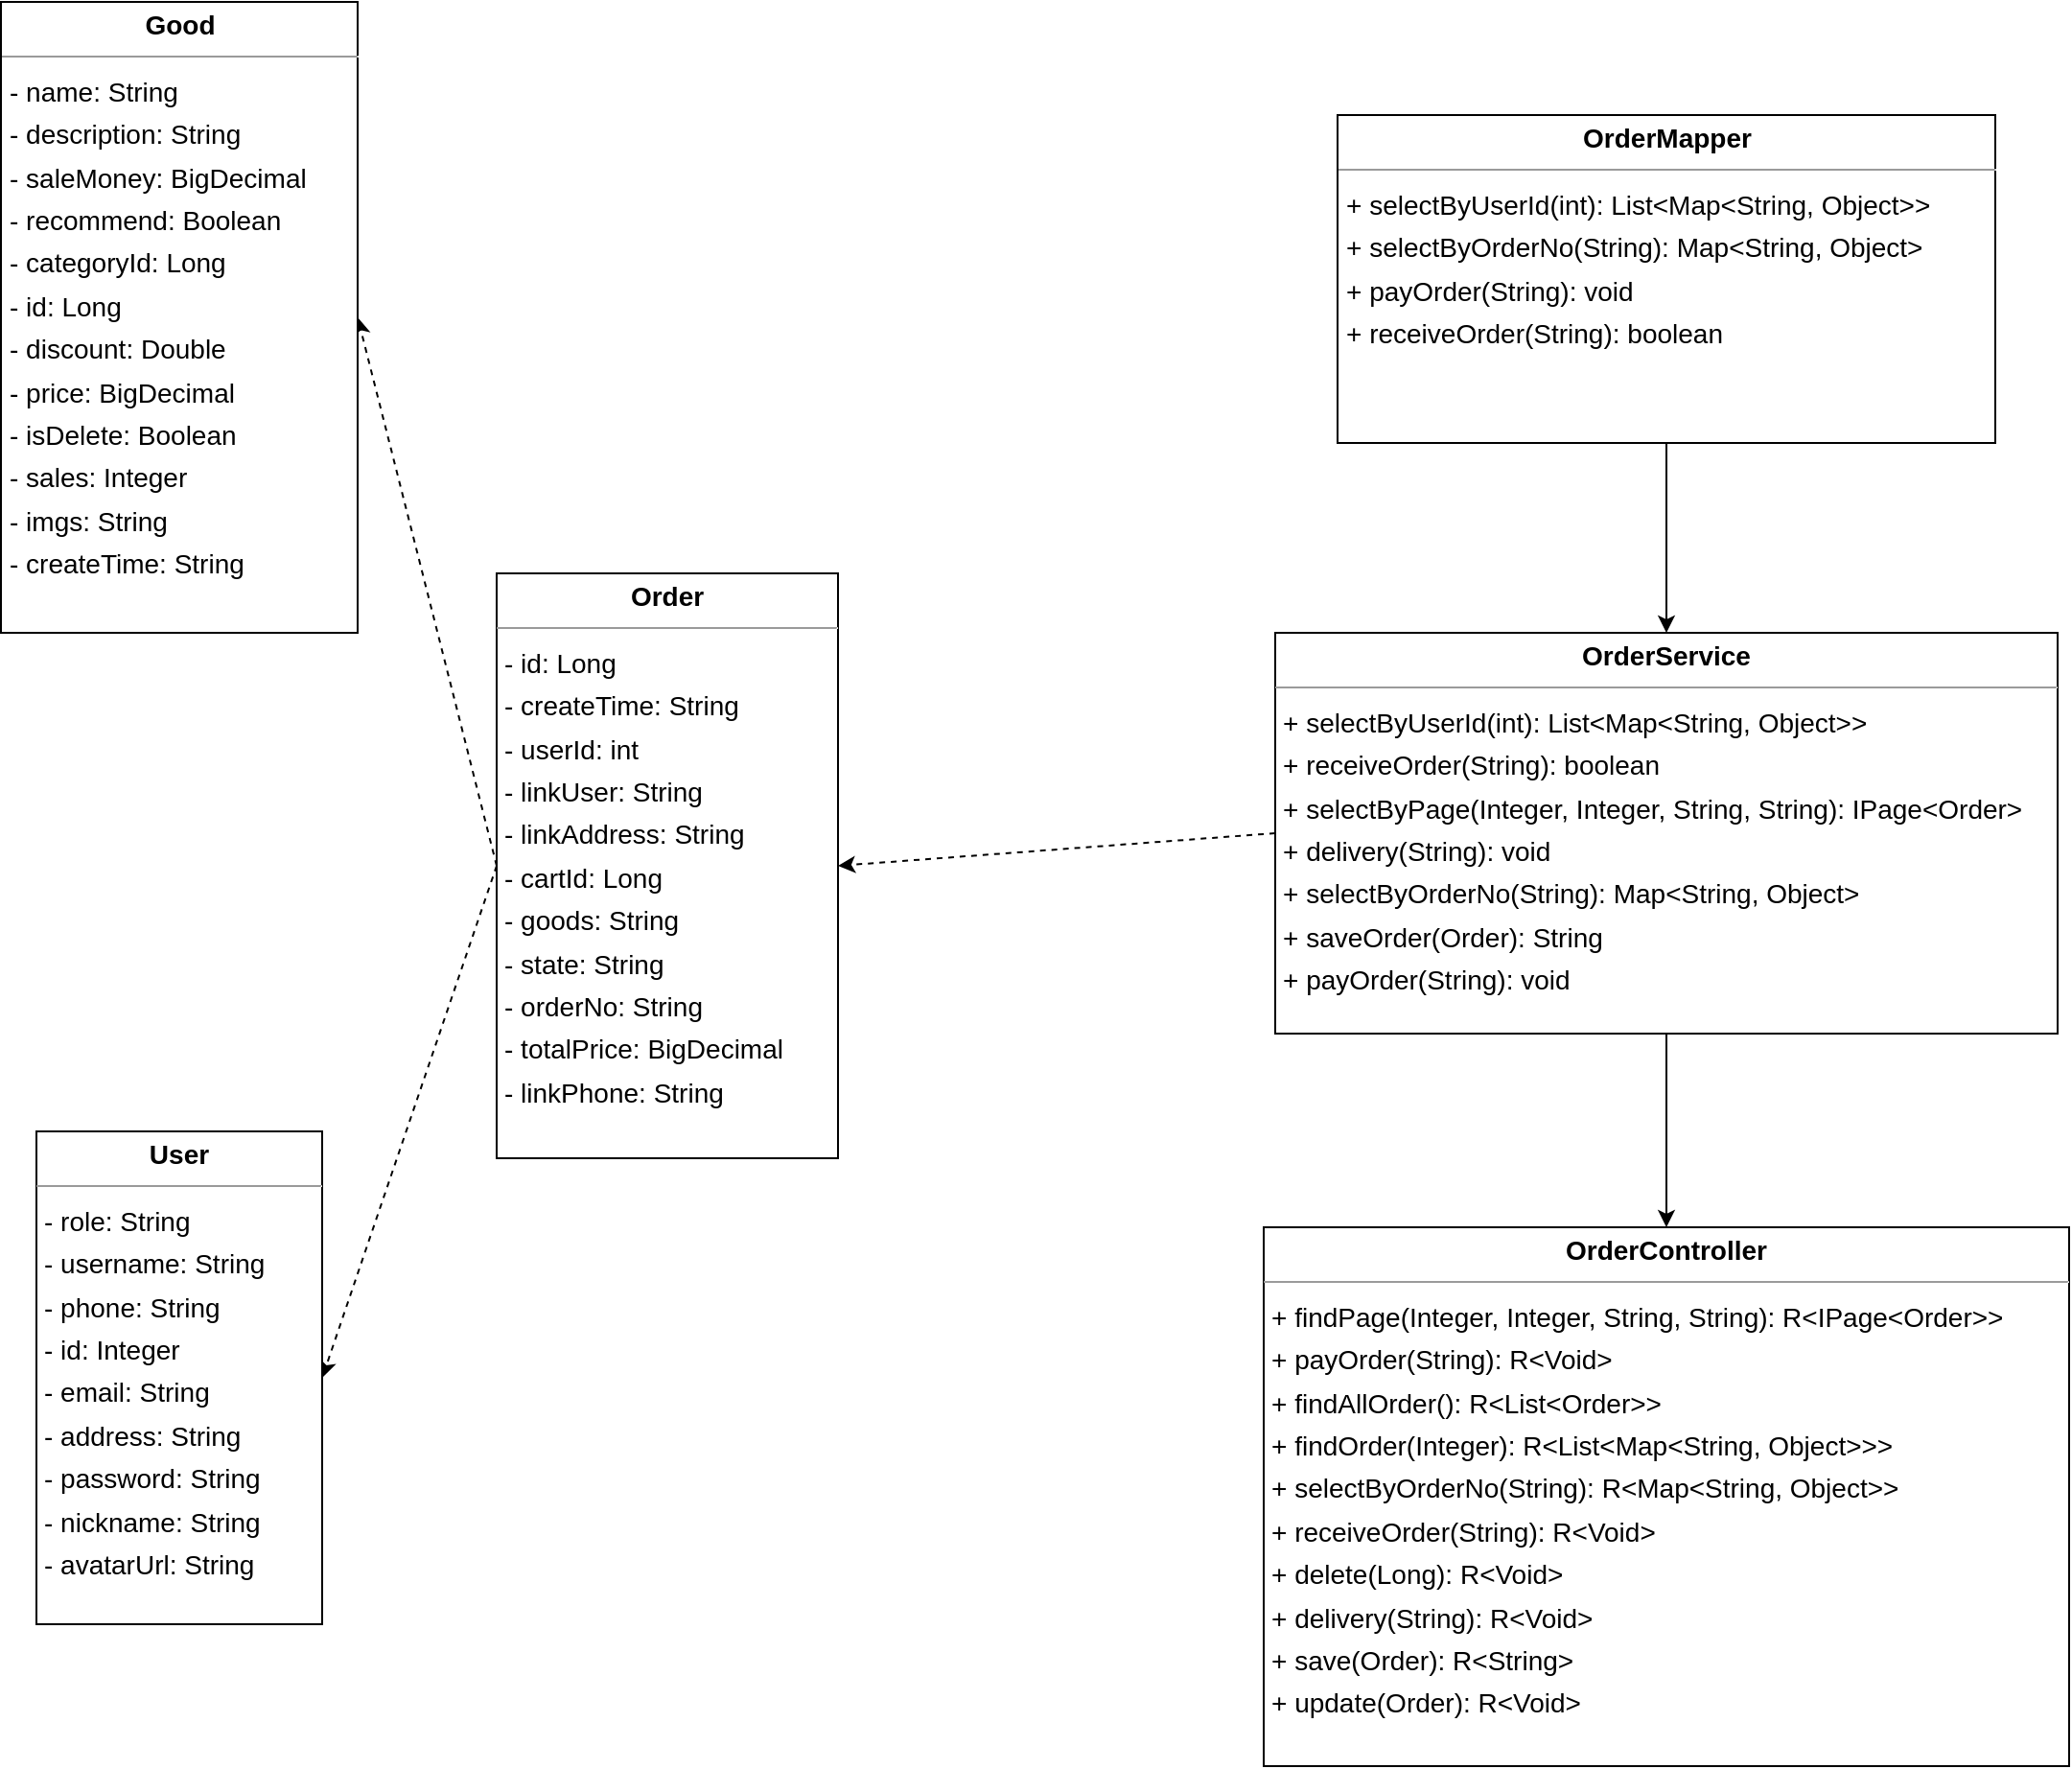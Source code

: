 <mxfile version="24.2.2" type="github">
  <diagram id="OwrKJrgg1d9glMkYioNr" name="第 1 页">
    <mxGraphModel dx="3274" dy="1106" grid="1" gridSize="10" guides="1" tooltips="1" connect="1" arrows="1" fold="1" page="0" pageScale="1" pageWidth="827" pageHeight="1169" background="none" math="0" shadow="0">
      <root>
        <mxCell id="0" />
        <mxCell id="1" parent="0" />
        <mxCell id="QPYarHML5cugGcIrPuqS-11" value="" style="edgeStyle=none;rounded=0;orthogonalLoop=1;jettySize=auto;html=1;strokeColor=default;align=center;verticalAlign=middle;fontFamily=Helvetica;fontSize=11;fontColor=default;labelBackgroundColor=default;endArrow=classic;" parent="1" source="node0" target="QPYarHML5cugGcIrPuqS-3" edge="1">
          <mxGeometry relative="1" as="geometry" />
        </mxCell>
        <mxCell id="node0" value="&lt;p style=&quot;margin:0px;margin-top:4px;text-align:center;&quot;&gt;&lt;b&gt;OrderMapper&lt;/b&gt;&lt;/p&gt;&lt;hr size=&quot;1&quot;&gt;&lt;p style=&quot;margin:0 0 0 4px;line-height:1.6;&quot;&gt;+ selectByUserId(int): List&amp;lt;Map&amp;lt;String, Object&amp;gt;&amp;gt;&lt;br&gt;+ selectByOrderNo(String): Map&amp;lt;String, Object&amp;gt;&lt;br&gt;+ payOrder(String): void&lt;br&gt;+ receiveOrder(String): boolean&lt;/p&gt;" style="verticalAlign=top;align=left;overflow=fill;fontSize=14;fontFamily=Helvetica;html=1;rounded=0;shadow=0;comic=0;labelBackgroundColor=none;strokeWidth=1;" parent="1" vertex="1">
          <mxGeometry x="-121.5" y="320" width="343" height="171" as="geometry" />
        </mxCell>
        <mxCell id="QPYarHML5cugGcIrPuqS-8" style="edgeStyle=none;rounded=0;orthogonalLoop=1;jettySize=auto;html=1;exitX=0;exitY=0.5;exitDx=0;exitDy=0;entryX=1;entryY=0.5;entryDx=0;entryDy=0;dashed=1;strokeColor=default;align=center;verticalAlign=middle;fontFamily=Helvetica;fontSize=11;fontColor=default;labelBackgroundColor=default;endArrow=classic;" parent="1" source="QPYarHML5cugGcIrPuqS-1" target="QPYarHML5cugGcIrPuqS-6" edge="1">
          <mxGeometry relative="1" as="geometry" />
        </mxCell>
        <mxCell id="QPYarHML5cugGcIrPuqS-9" style="edgeStyle=none;rounded=0;orthogonalLoop=1;jettySize=auto;html=1;exitX=0;exitY=0.5;exitDx=0;exitDy=0;entryX=1;entryY=0.5;entryDx=0;entryDy=0;dashed=1;strokeColor=default;align=center;verticalAlign=middle;fontFamily=Helvetica;fontSize=11;fontColor=default;labelBackgroundColor=default;endArrow=classic;" parent="1" source="QPYarHML5cugGcIrPuqS-1" target="QPYarHML5cugGcIrPuqS-5" edge="1">
          <mxGeometry relative="1" as="geometry" />
        </mxCell>
        <mxCell id="QPYarHML5cugGcIrPuqS-1" value="&lt;p style=&quot;margin:0px;margin-top:4px;text-align:center;&quot;&gt;&lt;b&gt;Order&lt;/b&gt;&lt;/p&gt;&lt;hr size=&quot;1&quot;/&gt;&lt;p style=&quot;margin:0 0 0 4px;line-height:1.6;&quot;&gt;- id: Long&lt;br/&gt;- createTime: String&lt;br/&gt;- userId: int&lt;br/&gt;- linkUser: String&lt;br/&gt;- linkAddress: String&lt;br/&gt;- cartId: Long&lt;br/&gt;- goods: String&lt;br/&gt;- state: String&lt;br/&gt;- orderNo: String&lt;br/&gt;- totalPrice: BigDecimal&lt;br/&gt;- linkPhone: String&lt;/p&gt;" style="verticalAlign=top;align=left;overflow=fill;fontSize=14;fontFamily=Helvetica;html=1;rounded=0;shadow=0;comic=0;labelBackgroundColor=none;strokeWidth=1;" parent="1" vertex="1">
          <mxGeometry x="-560" y="559" width="178" height="305" as="geometry" />
        </mxCell>
        <mxCell id="QPYarHML5cugGcIrPuqS-2" value="&lt;p style=&quot;margin:0px;margin-top:4px;text-align:center;&quot;&gt;&lt;b&gt;OrderController&lt;/b&gt;&lt;/p&gt;&lt;hr size=&quot;1&quot;/&gt;&lt;p style=&quot;margin:0 0 0 4px;line-height:1.6;&quot;&gt;+ findPage(Integer, Integer, String, String): R&amp;lt;IPage&amp;lt;Order&amp;gt;&amp;gt;&lt;br/&gt;+ payOrder(String): R&amp;lt;Void&amp;gt;&lt;br/&gt;+ findAllOrder(): R&amp;lt;List&amp;lt;Order&amp;gt;&amp;gt;&lt;br/&gt;+ findOrder(Integer): R&amp;lt;List&amp;lt;Map&amp;lt;String, Object&amp;gt;&amp;gt;&amp;gt;&lt;br/&gt;+ selectByOrderNo(String): R&amp;lt;Map&amp;lt;String, Object&amp;gt;&amp;gt;&lt;br/&gt;+ receiveOrder(String): R&amp;lt;Void&amp;gt;&lt;br/&gt;+ delete(Long): R&amp;lt;Void&amp;gt;&lt;br/&gt;+ delivery(String): R&amp;lt;Void&amp;gt;&lt;br/&gt;+ save(Order): R&amp;lt;String&amp;gt;&lt;br/&gt;+ update(Order): R&amp;lt;Void&amp;gt;&lt;/p&gt;" style="verticalAlign=top;align=left;overflow=fill;fontSize=14;fontFamily=Helvetica;html=1;rounded=0;shadow=0;comic=0;labelBackgroundColor=none;strokeWidth=1;" parent="1" vertex="1">
          <mxGeometry x="-160" y="900" width="420" height="281" as="geometry" />
        </mxCell>
        <mxCell id="QPYarHML5cugGcIrPuqS-7" style="rounded=0;orthogonalLoop=1;jettySize=auto;html=1;exitX=0;exitY=0.5;exitDx=0;exitDy=0;entryX=1;entryY=0.5;entryDx=0;entryDy=0;dashed=1;" parent="1" source="QPYarHML5cugGcIrPuqS-3" target="QPYarHML5cugGcIrPuqS-1" edge="1">
          <mxGeometry relative="1" as="geometry" />
        </mxCell>
        <mxCell id="QPYarHML5cugGcIrPuqS-10" value="" style="edgeStyle=none;rounded=0;orthogonalLoop=1;jettySize=auto;html=1;strokeColor=default;align=center;verticalAlign=middle;fontFamily=Helvetica;fontSize=11;fontColor=default;labelBackgroundColor=default;endArrow=classic;" parent="1" source="QPYarHML5cugGcIrPuqS-3" target="QPYarHML5cugGcIrPuqS-2" edge="1">
          <mxGeometry relative="1" as="geometry" />
        </mxCell>
        <mxCell id="QPYarHML5cugGcIrPuqS-3" value="&lt;p style=&quot;margin:0px;margin-top:4px;text-align:center;&quot;&gt;&lt;b&gt;OrderService&lt;/b&gt;&lt;/p&gt;&lt;hr size=&quot;1&quot;/&gt;&lt;p style=&quot;margin:0 0 0 4px;line-height:1.6;&quot;&gt;+ selectByUserId(int): List&amp;lt;Map&amp;lt;String, Object&amp;gt;&amp;gt;&lt;br/&gt;+ receiveOrder(String): boolean&lt;br/&gt;+ selectByPage(Integer, Integer, String, String): IPage&amp;lt;Order&amp;gt;&lt;br/&gt;+ delivery(String): void&lt;br/&gt;+ selectByOrderNo(String): Map&amp;lt;String, Object&amp;gt;&lt;br/&gt;+ saveOrder(Order): String&lt;br/&gt;+ payOrder(String): void&lt;/p&gt;" style="verticalAlign=top;align=left;overflow=fill;fontSize=14;fontFamily=Helvetica;html=1;rounded=0;shadow=0;comic=0;labelBackgroundColor=none;strokeWidth=1;" parent="1" vertex="1">
          <mxGeometry x="-154" y="590" width="408" height="209" as="geometry" />
        </mxCell>
        <mxCell id="QPYarHML5cugGcIrPuqS-5" value="&lt;p style=&quot;margin:0px;margin-top:4px;text-align:center;&quot;&gt;&lt;b&gt;User&lt;/b&gt;&lt;/p&gt;&lt;hr size=&quot;1&quot;/&gt;&lt;p style=&quot;margin:0 0 0 4px;line-height:1.6;&quot;&gt;- role: String&lt;br/&gt;- username: String&lt;br/&gt;- phone: String&lt;br/&gt;- id: Integer&lt;br/&gt;- email: String&lt;br/&gt;- address: String&lt;br/&gt;- password: String&lt;br/&gt;- nickname: String&lt;br/&gt;- avatarUrl: String&lt;/p&gt;" style="verticalAlign=top;align=left;overflow=fill;fontSize=14;fontFamily=Helvetica;html=1;rounded=0;shadow=0;comic=0;labelBackgroundColor=none;strokeWidth=1;" parent="1" vertex="1">
          <mxGeometry x="-800" y="850" width="149" height="257" as="geometry" />
        </mxCell>
        <mxCell id="QPYarHML5cugGcIrPuqS-6" value="&lt;p style=&quot;margin:0px;margin-top:4px;text-align:center;&quot;&gt;&lt;b&gt;Good&lt;/b&gt;&lt;/p&gt;&lt;hr size=&quot;1&quot;/&gt;&lt;p style=&quot;margin:0 0 0 4px;line-height:1.6;&quot;&gt;- name: String&lt;br/&gt;- description: String&lt;br/&gt;- saleMoney: BigDecimal&lt;br/&gt;- recommend: Boolean&lt;br/&gt;- categoryId: Long&lt;br/&gt;- id: Long&lt;br/&gt;- discount: Double&lt;br/&gt;- price: BigDecimal&lt;br/&gt;- isDelete: Boolean&lt;br/&gt;- sales: Integer&lt;br/&gt;- imgs: String&lt;br/&gt;- createTime: String&lt;/p&gt;" style="verticalAlign=top;align=left;overflow=fill;fontSize=14;fontFamily=Helvetica;html=1;rounded=0;shadow=0;comic=0;labelBackgroundColor=none;strokeWidth=1;" parent="1" vertex="1">
          <mxGeometry x="-818.5" y="261" width="186" height="329" as="geometry" />
        </mxCell>
      </root>
    </mxGraphModel>
  </diagram>
</mxfile>
